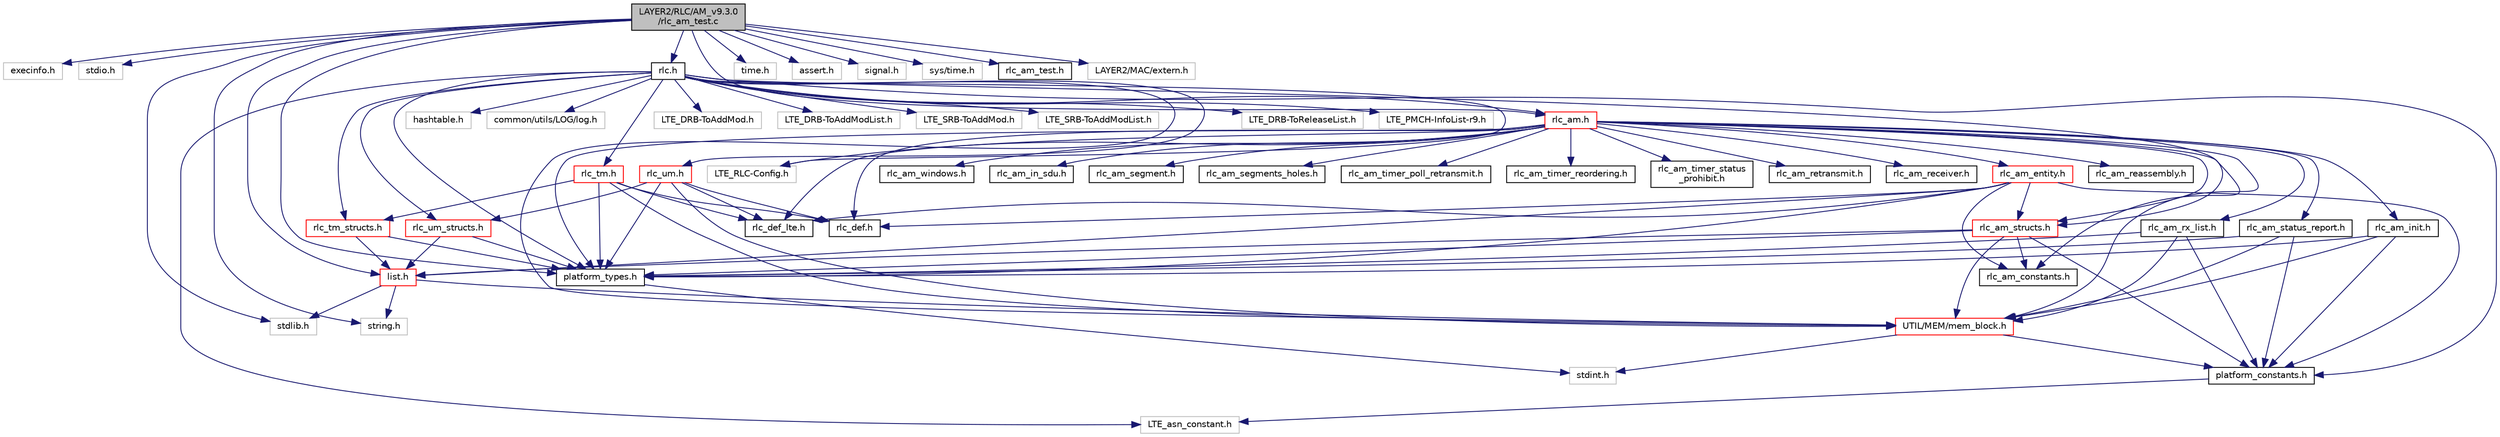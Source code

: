 digraph "LAYER2/RLC/AM_v9.3.0/rlc_am_test.c"
{
 // LATEX_PDF_SIZE
  edge [fontname="Helvetica",fontsize="10",labelfontname="Helvetica",labelfontsize="10"];
  node [fontname="Helvetica",fontsize="10",shape=record];
  Node1 [label="LAYER2/RLC/AM_v9.3.0\l/rlc_am_test.c",height=0.2,width=0.4,color="black", fillcolor="grey75", style="filled", fontcolor="black",tooltip=" "];
  Node1 -> Node2 [color="midnightblue",fontsize="10",style="solid",fontname="Helvetica"];
  Node2 [label="execinfo.h",height=0.2,width=0.4,color="grey75", fillcolor="white", style="filled",tooltip=" "];
  Node1 -> Node3 [color="midnightblue",fontsize="10",style="solid",fontname="Helvetica"];
  Node3 [label="stdio.h",height=0.2,width=0.4,color="grey75", fillcolor="white", style="filled",tooltip=" "];
  Node1 -> Node4 [color="midnightblue",fontsize="10",style="solid",fontname="Helvetica"];
  Node4 [label="stdlib.h",height=0.2,width=0.4,color="grey75", fillcolor="white", style="filled",tooltip=" "];
  Node1 -> Node5 [color="midnightblue",fontsize="10",style="solid",fontname="Helvetica"];
  Node5 [label="time.h",height=0.2,width=0.4,color="grey75", fillcolor="white", style="filled",tooltip=" "];
  Node1 -> Node6 [color="midnightblue",fontsize="10",style="solid",fontname="Helvetica"];
  Node6 [label="string.h",height=0.2,width=0.4,color="grey75", fillcolor="white", style="filled",tooltip=" "];
  Node1 -> Node7 [color="midnightblue",fontsize="10",style="solid",fontname="Helvetica"];
  Node7 [label="assert.h",height=0.2,width=0.4,color="grey75", fillcolor="white", style="filled",tooltip=" "];
  Node1 -> Node8 [color="midnightblue",fontsize="10",style="solid",fontname="Helvetica"];
  Node8 [label="signal.h",height=0.2,width=0.4,color="grey75", fillcolor="white", style="filled",tooltip=" "];
  Node1 -> Node9 [color="midnightblue",fontsize="10",style="solid",fontname="Helvetica"];
  Node9 [label="sys/time.h",height=0.2,width=0.4,color="grey75", fillcolor="white", style="filled",tooltip=" "];
  Node1 -> Node10 [color="midnightblue",fontsize="10",style="solid",fontname="Helvetica"];
  Node10 [label="platform_types.h",height=0.2,width=0.4,color="black", fillcolor="white", style="filled",URL="$platform__types_8h.html",tooltip=" "];
  Node10 -> Node11 [color="midnightblue",fontsize="10",style="solid",fontname="Helvetica"];
  Node11 [label="stdint.h",height=0.2,width=0.4,color="grey75", fillcolor="white", style="filled",tooltip=" "];
  Node1 -> Node12 [color="midnightblue",fontsize="10",style="solid",fontname="Helvetica"];
  Node12 [label="rlc.h",height=0.2,width=0.4,color="black", fillcolor="white", style="filled",URL="$rlc_8h.html",tooltip="This file, and only this file must be included by external code that interact with RLC layer."];
  Node12 -> Node10 [color="midnightblue",fontsize="10",style="solid",fontname="Helvetica"];
  Node12 -> Node13 [color="midnightblue",fontsize="10",style="solid",fontname="Helvetica"];
  Node13 [label="platform_constants.h",height=0.2,width=0.4,color="black", fillcolor="white", style="filled",URL="$platform__constants_8h.html",tooltip=" "];
  Node13 -> Node14 [color="midnightblue",fontsize="10",style="solid",fontname="Helvetica"];
  Node14 [label="LTE_asn_constant.h",height=0.2,width=0.4,color="grey75", fillcolor="white", style="filled",tooltip=" "];
  Node12 -> Node15 [color="midnightblue",fontsize="10",style="solid",fontname="Helvetica"];
  Node15 [label="hashtable.h",height=0.2,width=0.4,color="grey75", fillcolor="white", style="filled",tooltip=" "];
  Node12 -> Node16 [color="midnightblue",fontsize="10",style="solid",fontname="Helvetica"];
  Node16 [label="rlc_am.h",height=0.2,width=0.4,color="red", fillcolor="white", style="filled",URL="$rlc__am_8h.html",tooltip="This file, and only this file must be included by code that interact with RLC AM layer."];
  Node16 -> Node10 [color="midnightblue",fontsize="10",style="solid",fontname="Helvetica"];
  Node16 -> Node17 [color="midnightblue",fontsize="10",style="solid",fontname="Helvetica"];
  Node17 [label="rlc_def.h",height=0.2,width=0.4,color="black", fillcolor="white", style="filled",URL="$rlc__def_8h.html",tooltip="This file contains constants for RLC internal use."];
  Node16 -> Node18 [color="midnightblue",fontsize="10",style="solid",fontname="Helvetica"];
  Node18 [label="rlc_def_lte.h",height=0.2,width=0.4,color="black", fillcolor="white", style="filled",URL="$rlc__def__lte_8h.html",tooltip="This file contains LTE constants for RLC internal use."];
  Node16 -> Node19 [color="midnightblue",fontsize="10",style="solid",fontname="Helvetica"];
  Node19 [label="rlc_am_constants.h",height=0.2,width=0.4,color="black", fillcolor="white", style="filled",URL="$rlc__am__constants_8h.html",tooltip="This file defines constant values used in RLC AM."];
  Node16 -> Node20 [color="midnightblue",fontsize="10",style="solid",fontname="Helvetica"];
  Node20 [label="rlc_am_structs.h",height=0.2,width=0.4,color="red", fillcolor="white", style="filled",URL="$rlc__am__structs_8h.html",tooltip="This file defines structures used inside the RLC AM."];
  Node20 -> Node10 [color="midnightblue",fontsize="10",style="solid",fontname="Helvetica"];
  Node20 -> Node13 [color="midnightblue",fontsize="10",style="solid",fontname="Helvetica"];
  Node20 -> Node21 [color="midnightblue",fontsize="10",style="solid",fontname="Helvetica"];
  Node21 [label="list.h",height=0.2,width=0.4,color="red", fillcolor="white", style="filled",URL="$list_8h.html",tooltip=" "];
  Node21 -> Node4 [color="midnightblue",fontsize="10",style="solid",fontname="Helvetica"];
  Node21 -> Node6 [color="midnightblue",fontsize="10",style="solid",fontname="Helvetica"];
  Node21 -> Node24 [color="midnightblue",fontsize="10",style="solid",fontname="Helvetica"];
  Node24 [label="UTIL/MEM/mem_block.h",height=0.2,width=0.4,color="red", fillcolor="white", style="filled",URL="$mem__block_8h.html",tooltip=" "];
  Node24 -> Node11 [color="midnightblue",fontsize="10",style="solid",fontname="Helvetica"];
  Node24 -> Node13 [color="midnightblue",fontsize="10",style="solid",fontname="Helvetica"];
  Node20 -> Node24 [color="midnightblue",fontsize="10",style="solid",fontname="Helvetica"];
  Node20 -> Node19 [color="midnightblue",fontsize="10",style="solid",fontname="Helvetica"];
  Node16 -> Node30 [color="midnightblue",fontsize="10",style="solid",fontname="Helvetica"];
  Node30 [label="rlc_am_entity.h",height=0.2,width=0.4,color="red", fillcolor="white", style="filled",URL="$rlc__am__entity_8h.html",tooltip="This file defines the RLC AM variables stored in a struct called rlc_am_entity_t."];
  Node30 -> Node10 [color="midnightblue",fontsize="10",style="solid",fontname="Helvetica"];
  Node30 -> Node13 [color="midnightblue",fontsize="10",style="solid",fontname="Helvetica"];
  Node30 -> Node21 [color="midnightblue",fontsize="10",style="solid",fontname="Helvetica"];
  Node30 -> Node18 [color="midnightblue",fontsize="10",style="solid",fontname="Helvetica"];
  Node30 -> Node17 [color="midnightblue",fontsize="10",style="solid",fontname="Helvetica"];
  Node30 -> Node20 [color="midnightblue",fontsize="10",style="solid",fontname="Helvetica"];
  Node30 -> Node19 [color="midnightblue",fontsize="10",style="solid",fontname="Helvetica"];
  Node16 -> Node32 [color="midnightblue",fontsize="10",style="solid",fontname="Helvetica"];
  Node32 [label="rlc_am_windows.h",height=0.2,width=0.4,color="black", fillcolor="white", style="filled",URL="$rlc__am__windows_8h.html",tooltip="This file defines the prototypes of the functions testing window, based on SN modulo and rx and tx pr..."];
  Node16 -> Node24 [color="midnightblue",fontsize="10",style="solid",fontname="Helvetica"];
  Node16 -> Node33 [color="midnightblue",fontsize="10",style="solid",fontname="Helvetica"];
  Node33 [label="rlc_am_in_sdu.h",height=0.2,width=0.4,color="black", fillcolor="white", style="filled",URL="$rlc__am__in__sdu_8h.html",tooltip="This file defines the prototypes of the utility functions manipulating the incoming SDU buffer."];
  Node16 -> Node34 [color="midnightblue",fontsize="10",style="solid",fontname="Helvetica"];
  Node34 [label="rlc_am_segment.h",height=0.2,width=0.4,color="black", fillcolor="white", style="filled",URL="$rlc__am__segment_8h.html",tooltip="This file defines the prototypes of the functions dealing with the segmentation of PDCP SDUs."];
  Node16 -> Node35 [color="midnightblue",fontsize="10",style="solid",fontname="Helvetica"];
  Node35 [label="rlc_am_segments_holes.h",height=0.2,width=0.4,color="black", fillcolor="white", style="filled",URL="$rlc__am__segments__holes_8h.html",tooltip="This file defines the prototypes of the functions dealing with the re-segmentation of RLC PDUs stored..."];
  Node16 -> Node36 [color="midnightblue",fontsize="10",style="solid",fontname="Helvetica"];
  Node36 [label="rlc_am_timer_poll_retransmit.h",height=0.2,width=0.4,color="black", fillcolor="white", style="filled",URL="$rlc__am__timer__poll__retransmit_8h.html",tooltip="This file defines the prototypes of the functions manipulating the t-PollRetransmit timer."];
  Node16 -> Node37 [color="midnightblue",fontsize="10",style="solid",fontname="Helvetica"];
  Node37 [label="rlc_am_timer_reordering.h",height=0.2,width=0.4,color="black", fillcolor="white", style="filled",URL="$rlc__am__timer__reordering_8h.html",tooltip="This file defines the prototypes of the functions manipulating the t-Reordering timer."];
  Node16 -> Node38 [color="midnightblue",fontsize="10",style="solid",fontname="Helvetica"];
  Node38 [label="rlc_am_timer_status\l_prohibit.h",height=0.2,width=0.4,color="black", fillcolor="white", style="filled",URL="$rlc__am__timer__status__prohibit_8h.html",tooltip="This file defines the prototypes of the functions manipulating the t-StatusProhibit timer."];
  Node16 -> Node39 [color="midnightblue",fontsize="10",style="solid",fontname="Helvetica"];
  Node39 [label="rlc_am_retransmit.h",height=0.2,width=0.4,color="black", fillcolor="white", style="filled",URL="$rlc__am__retransmit_8h.html",tooltip="This file defines the prototypes of the functions dealing with the retransmission."];
  Node16 -> Node40 [color="midnightblue",fontsize="10",style="solid",fontname="Helvetica"];
  Node40 [label="rlc_am_receiver.h",height=0.2,width=0.4,color="black", fillcolor="white", style="filled",URL="$rlc__am__receiver_8h.html",tooltip="This file defines the prototypes of the functions dealing with the first stage of the receiving proce..."];
  Node16 -> Node41 [color="midnightblue",fontsize="10",style="solid",fontname="Helvetica"];
  Node41 [label="rlc_am_status_report.h",height=0.2,width=0.4,color="black", fillcolor="white", style="filled",URL="$rlc__am__status__report_8h.html",tooltip="This file defines the prototypes of the functions dealing with the reading/writting of informations f..."];
  Node41 -> Node24 [color="midnightblue",fontsize="10",style="solid",fontname="Helvetica"];
  Node41 -> Node10 [color="midnightblue",fontsize="10",style="solid",fontname="Helvetica"];
  Node41 -> Node13 [color="midnightblue",fontsize="10",style="solid",fontname="Helvetica"];
  Node16 -> Node42 [color="midnightblue",fontsize="10",style="solid",fontname="Helvetica"];
  Node42 [label="rlc_am_rx_list.h",height=0.2,width=0.4,color="black", fillcolor="white", style="filled",URL="$rlc__am__rx__list_8h.html",tooltip="This file defines the prototypes of the functions dealing with a RX list data structure supporting re..."];
  Node42 -> Node24 [color="midnightblue",fontsize="10",style="solid",fontname="Helvetica"];
  Node42 -> Node10 [color="midnightblue",fontsize="10",style="solid",fontname="Helvetica"];
  Node42 -> Node13 [color="midnightblue",fontsize="10",style="solid",fontname="Helvetica"];
  Node16 -> Node43 [color="midnightblue",fontsize="10",style="solid",fontname="Helvetica"];
  Node43 [label="rlc_am_reassembly.h",height=0.2,width=0.4,color="black", fillcolor="white", style="filled",URL="$rlc__am__reassembly_8h.html",tooltip="This file defines the prototypes of the functions dealing with the reassembly of segments."];
  Node16 -> Node44 [color="midnightblue",fontsize="10",style="solid",fontname="Helvetica"];
  Node44 [label="rlc_am_init.h",height=0.2,width=0.4,color="black", fillcolor="white", style="filled",URL="$rlc__am__init_8h.html",tooltip="This file defines the prototypes of the functions initializing a RLC AM protocol instance."];
  Node44 -> Node24 [color="midnightblue",fontsize="10",style="solid",fontname="Helvetica"];
  Node44 -> Node10 [color="midnightblue",fontsize="10",style="solid",fontname="Helvetica"];
  Node44 -> Node13 [color="midnightblue",fontsize="10",style="solid",fontname="Helvetica"];
  Node16 -> Node45 [color="midnightblue",fontsize="10",style="solid",fontname="Helvetica"];
  Node45 [label="LTE_RLC-Config.h",height=0.2,width=0.4,color="grey75", fillcolor="white", style="filled",tooltip=" "];
  Node12 -> Node47 [color="midnightblue",fontsize="10",style="solid",fontname="Helvetica"];
  Node47 [label="rlc_um.h",height=0.2,width=0.4,color="red", fillcolor="white", style="filled",URL="$rlc__um_8h.html",tooltip="This file, and only this file must be included by code that interact with RLC UM layer."];
  Node47 -> Node10 [color="midnightblue",fontsize="10",style="solid",fontname="Helvetica"];
  Node47 -> Node17 [color="midnightblue",fontsize="10",style="solid",fontname="Helvetica"];
  Node47 -> Node18 [color="midnightblue",fontsize="10",style="solid",fontname="Helvetica"];
  Node47 -> Node50 [color="midnightblue",fontsize="10",style="solid",fontname="Helvetica"];
  Node50 [label="rlc_um_structs.h",height=0.2,width=0.4,color="red", fillcolor="white", style="filled",URL="$rlc__um__structs_8h.html",tooltip="This file defines structures used inside the RLC UM."];
  Node50 -> Node10 [color="midnightblue",fontsize="10",style="solid",fontname="Helvetica"];
  Node50 -> Node21 [color="midnightblue",fontsize="10",style="solid",fontname="Helvetica"];
  Node47 -> Node24 [color="midnightblue",fontsize="10",style="solid",fontname="Helvetica"];
  Node12 -> Node61 [color="midnightblue",fontsize="10",style="solid",fontname="Helvetica"];
  Node61 [label="rlc_tm.h",height=0.2,width=0.4,color="red", fillcolor="white", style="filled",URL="$rlc__tm_8h.html",tooltip="This file, and only this file must be included by code that interact with RLC TM layer."];
  Node61 -> Node10 [color="midnightblue",fontsize="10",style="solid",fontname="Helvetica"];
  Node61 -> Node17 [color="midnightblue",fontsize="10",style="solid",fontname="Helvetica"];
  Node61 -> Node18 [color="midnightblue",fontsize="10",style="solid",fontname="Helvetica"];
  Node61 -> Node62 [color="midnightblue",fontsize="10",style="solid",fontname="Helvetica"];
  Node62 [label="rlc_tm_structs.h",height=0.2,width=0.4,color="red", fillcolor="white", style="filled",URL="$rlc__tm__structs_8h.html",tooltip="This file defines structures used inside the RLC TM."];
  Node62 -> Node10 [color="midnightblue",fontsize="10",style="solid",fontname="Helvetica"];
  Node62 -> Node21 [color="midnightblue",fontsize="10",style="solid",fontname="Helvetica"];
  Node61 -> Node24 [color="midnightblue",fontsize="10",style="solid",fontname="Helvetica"];
  Node12 -> Node20 [color="midnightblue",fontsize="10",style="solid",fontname="Helvetica"];
  Node12 -> Node62 [color="midnightblue",fontsize="10",style="solid",fontname="Helvetica"];
  Node12 -> Node50 [color="midnightblue",fontsize="10",style="solid",fontname="Helvetica"];
  Node12 -> Node14 [color="midnightblue",fontsize="10",style="solid",fontname="Helvetica"];
  Node12 -> Node65 [color="midnightblue",fontsize="10",style="solid",fontname="Helvetica"];
  Node65 [label="common/utils/LOG/log.h",height=0.2,width=0.4,color="grey75", fillcolor="white", style="filled",tooltip=" "];
  Node12 -> Node24 [color="midnightblue",fontsize="10",style="solid",fontname="Helvetica"];
  Node12 -> Node45 [color="midnightblue",fontsize="10",style="solid",fontname="Helvetica"];
  Node12 -> Node66 [color="midnightblue",fontsize="10",style="solid",fontname="Helvetica"];
  Node66 [label="LTE_DRB-ToAddMod.h",height=0.2,width=0.4,color="grey75", fillcolor="white", style="filled",tooltip=" "];
  Node12 -> Node67 [color="midnightblue",fontsize="10",style="solid",fontname="Helvetica"];
  Node67 [label="LTE_DRB-ToAddModList.h",height=0.2,width=0.4,color="grey75", fillcolor="white", style="filled",tooltip=" "];
  Node12 -> Node68 [color="midnightblue",fontsize="10",style="solid",fontname="Helvetica"];
  Node68 [label="LTE_SRB-ToAddMod.h",height=0.2,width=0.4,color="grey75", fillcolor="white", style="filled",tooltip=" "];
  Node12 -> Node69 [color="midnightblue",fontsize="10",style="solid",fontname="Helvetica"];
  Node69 [label="LTE_SRB-ToAddModList.h",height=0.2,width=0.4,color="grey75", fillcolor="white", style="filled",tooltip=" "];
  Node12 -> Node70 [color="midnightblue",fontsize="10",style="solid",fontname="Helvetica"];
  Node70 [label="LTE_DRB-ToReleaseList.h",height=0.2,width=0.4,color="grey75", fillcolor="white", style="filled",tooltip=" "];
  Node12 -> Node71 [color="midnightblue",fontsize="10",style="solid",fontname="Helvetica"];
  Node71 [label="LTE_PMCH-InfoList-r9.h",height=0.2,width=0.4,color="grey75", fillcolor="white", style="filled",tooltip=" "];
  Node1 -> Node16 [color="midnightblue",fontsize="10",style="solid",fontname="Helvetica"];
  Node1 -> Node72 [color="midnightblue",fontsize="10",style="solid",fontname="Helvetica"];
  Node72 [label="rlc_am_test.h",height=0.2,width=0.4,color="black", fillcolor="white", style="filled",URL="$rlc__am__test_8h.html",tooltip="This file defines the prototypes of RLC AM test functions."];
  Node1 -> Node21 [color="midnightblue",fontsize="10",style="solid",fontname="Helvetica"];
  Node1 -> Node73 [color="midnightblue",fontsize="10",style="solid",fontname="Helvetica"];
  Node73 [label="LAYER2/MAC/extern.h",height=0.2,width=0.4,color="grey75", fillcolor="white", style="filled",tooltip=" "];
}
